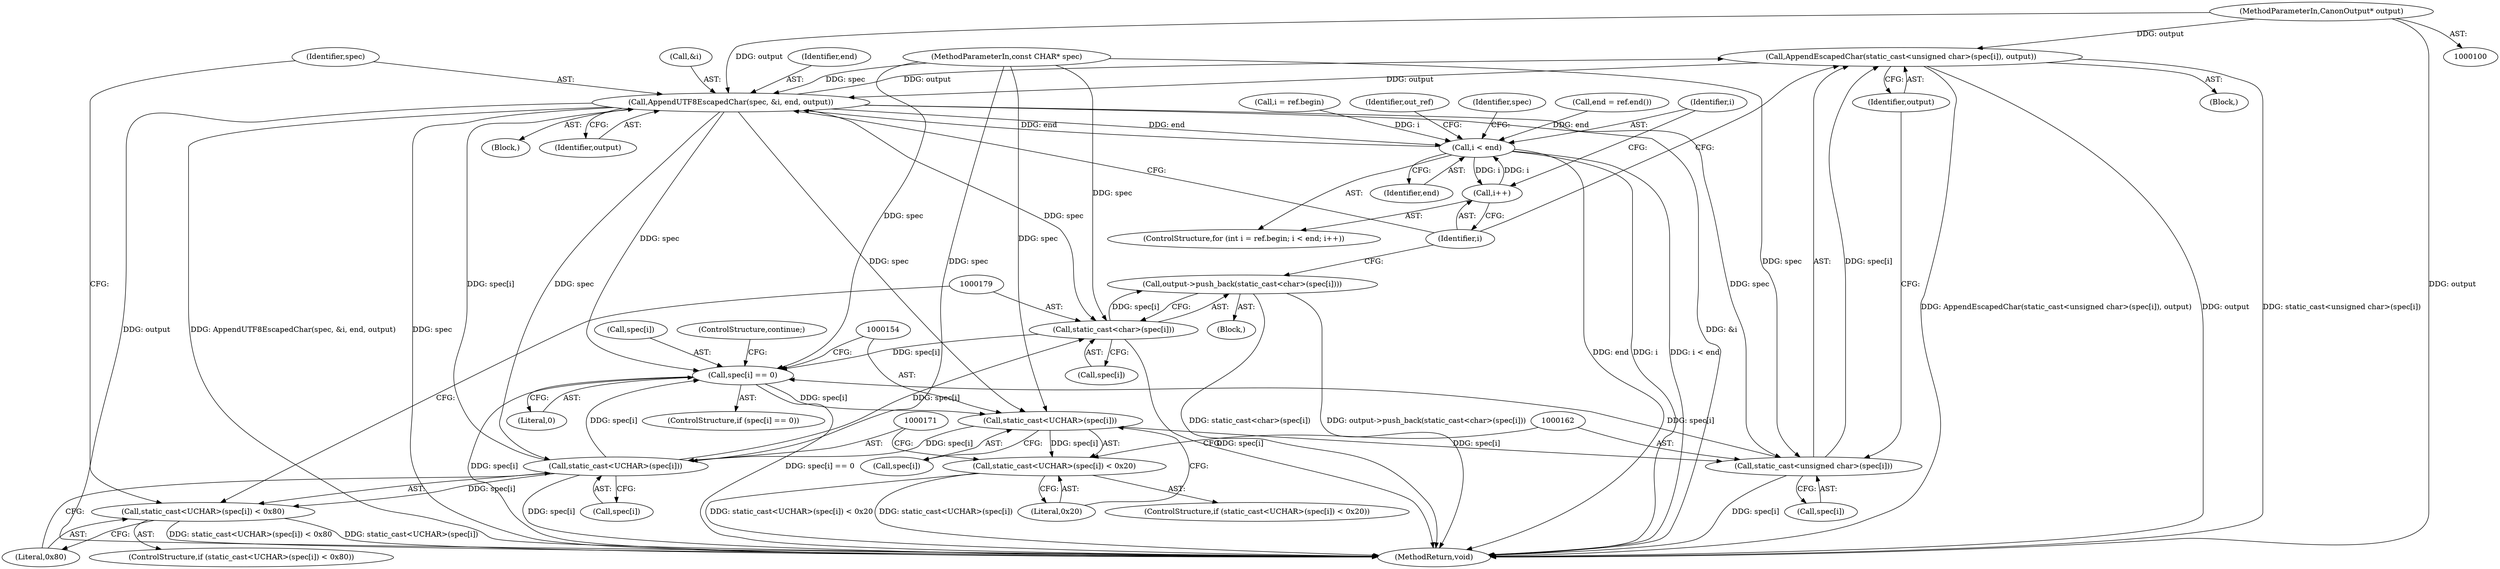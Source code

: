 digraph "0_Chrome_f8f6ed59949be4451ee2f5443d8a313f102fde60@pointer" {
"1000103" [label="(MethodParameterIn,CanonOutput* output)"];
"1000160" [label="(Call,AppendEscapedChar(static_cast<unsigned char>(spec[i]), output))"];
"1000185" [label="(Call,AppendUTF8EscapedChar(spec, &i, end, output))"];
"1000136" [label="(Call,i < end)"];
"1000139" [label="(Call,i++)"];
"1000143" [label="(Call,spec[i] == 0)"];
"1000153" [label="(Call,static_cast<UCHAR>(spec[i]))"];
"1000152" [label="(Call,static_cast<UCHAR>(spec[i]) < 0x20)"];
"1000161" [label="(Call,static_cast<unsigned char>(spec[i]))"];
"1000170" [label="(Call,static_cast<UCHAR>(spec[i]))"];
"1000169" [label="(Call,static_cast<UCHAR>(spec[i]) < 0x80)"];
"1000178" [label="(Call,static_cast<char>(spec[i]))"];
"1000177" [label="(Call,output->push_back(static_cast<char>(spec[i])))"];
"1000151" [label="(ControlStructure,if (static_cast<UCHAR>(spec[i]) < 0x20))"];
"1000155" [label="(Call,spec[i])"];
"1000143" [label="(Call,spec[i] == 0)"];
"1000186" [label="(Identifier,spec)"];
"1000175" [label="(Literal,0x80)"];
"1000142" [label="(ControlStructure,if (spec[i] == 0))"];
"1000161" [label="(Call,static_cast<unsigned char>(spec[i]))"];
"1000180" [label="(Call,spec[i])"];
"1000184" [label="(Block,)"];
"1000176" [label="(Block,)"];
"1000169" [label="(Call,static_cast<UCHAR>(spec[i]) < 0x80)"];
"1000160" [label="(Call,AppendEscapedChar(static_cast<unsigned char>(spec[i]), output))"];
"1000159" [label="(Block,)"];
"1000136" [label="(Call,i < end)"];
"1000166" [label="(Identifier,output)"];
"1000139" [label="(Call,i++)"];
"1000177" [label="(Call,output->push_back(static_cast<char>(spec[i])))"];
"1000140" [label="(Identifier,i)"];
"1000144" [label="(Call,spec[i])"];
"1000131" [label="(Call,i = ref.begin)"];
"1000153" [label="(Call,static_cast<UCHAR>(spec[i]))"];
"1000190" [label="(Identifier,output)"];
"1000103" [label="(MethodParameterIn,CanonOutput* output)"];
"1000137" [label="(Identifier,i)"];
"1000193" [label="(Identifier,out_ref)"];
"1000185" [label="(Call,AppendUTF8EscapedChar(spec, &i, end, output))"];
"1000200" [label="(MethodReturn,void)"];
"1000189" [label="(Identifier,end)"];
"1000147" [label="(Literal,0)"];
"1000138" [label="(Identifier,end)"];
"1000101" [label="(MethodParameterIn,const CHAR* spec)"];
"1000145" [label="(Identifier,spec)"];
"1000152" [label="(Call,static_cast<UCHAR>(spec[i]) < 0x20)"];
"1000170" [label="(Call,static_cast<UCHAR>(spec[i]))"];
"1000126" [label="(Call,end = ref.end())"];
"1000178" [label="(Call,static_cast<char>(spec[i]))"];
"1000149" [label="(ControlStructure,continue;)"];
"1000187" [label="(Call,&i)"];
"1000158" [label="(Literal,0x20)"];
"1000129" [label="(ControlStructure,for (int i = ref.begin; i < end; i++))"];
"1000168" [label="(ControlStructure,if (static_cast<UCHAR>(spec[i]) < 0x80))"];
"1000163" [label="(Call,spec[i])"];
"1000172" [label="(Call,spec[i])"];
"1000103" -> "1000100"  [label="AST: "];
"1000103" -> "1000200"  [label="DDG: output"];
"1000103" -> "1000160"  [label="DDG: output"];
"1000103" -> "1000185"  [label="DDG: output"];
"1000160" -> "1000159"  [label="AST: "];
"1000160" -> "1000166"  [label="CFG: "];
"1000161" -> "1000160"  [label="AST: "];
"1000166" -> "1000160"  [label="AST: "];
"1000140" -> "1000160"  [label="CFG: "];
"1000160" -> "1000200"  [label="DDG: AppendEscapedChar(static_cast<unsigned char>(spec[i]), output)"];
"1000160" -> "1000200"  [label="DDG: output"];
"1000160" -> "1000200"  [label="DDG: static_cast<unsigned char>(spec[i])"];
"1000161" -> "1000160"  [label="DDG: spec[i]"];
"1000185" -> "1000160"  [label="DDG: output"];
"1000160" -> "1000185"  [label="DDG: output"];
"1000185" -> "1000184"  [label="AST: "];
"1000185" -> "1000190"  [label="CFG: "];
"1000186" -> "1000185"  [label="AST: "];
"1000187" -> "1000185"  [label="AST: "];
"1000189" -> "1000185"  [label="AST: "];
"1000190" -> "1000185"  [label="AST: "];
"1000140" -> "1000185"  [label="CFG: "];
"1000185" -> "1000200"  [label="DDG: AppendUTF8EscapedChar(spec, &i, end, output)"];
"1000185" -> "1000200"  [label="DDG: spec"];
"1000185" -> "1000200"  [label="DDG: &i"];
"1000185" -> "1000200"  [label="DDG: output"];
"1000185" -> "1000136"  [label="DDG: end"];
"1000185" -> "1000143"  [label="DDG: spec"];
"1000185" -> "1000153"  [label="DDG: spec"];
"1000185" -> "1000161"  [label="DDG: spec"];
"1000185" -> "1000170"  [label="DDG: spec"];
"1000185" -> "1000178"  [label="DDG: spec"];
"1000170" -> "1000185"  [label="DDG: spec[i]"];
"1000101" -> "1000185"  [label="DDG: spec"];
"1000136" -> "1000185"  [label="DDG: end"];
"1000136" -> "1000129"  [label="AST: "];
"1000136" -> "1000138"  [label="CFG: "];
"1000137" -> "1000136"  [label="AST: "];
"1000138" -> "1000136"  [label="AST: "];
"1000145" -> "1000136"  [label="CFG: "];
"1000193" -> "1000136"  [label="CFG: "];
"1000136" -> "1000200"  [label="DDG: i"];
"1000136" -> "1000200"  [label="DDG: i < end"];
"1000136" -> "1000200"  [label="DDG: end"];
"1000131" -> "1000136"  [label="DDG: i"];
"1000139" -> "1000136"  [label="DDG: i"];
"1000126" -> "1000136"  [label="DDG: end"];
"1000136" -> "1000139"  [label="DDG: i"];
"1000139" -> "1000129"  [label="AST: "];
"1000139" -> "1000140"  [label="CFG: "];
"1000140" -> "1000139"  [label="AST: "];
"1000137" -> "1000139"  [label="CFG: "];
"1000143" -> "1000142"  [label="AST: "];
"1000143" -> "1000147"  [label="CFG: "];
"1000144" -> "1000143"  [label="AST: "];
"1000147" -> "1000143"  [label="AST: "];
"1000149" -> "1000143"  [label="CFG: "];
"1000154" -> "1000143"  [label="CFG: "];
"1000143" -> "1000200"  [label="DDG: spec[i]"];
"1000143" -> "1000200"  [label="DDG: spec[i] == 0"];
"1000170" -> "1000143"  [label="DDG: spec[i]"];
"1000178" -> "1000143"  [label="DDG: spec[i]"];
"1000161" -> "1000143"  [label="DDG: spec[i]"];
"1000101" -> "1000143"  [label="DDG: spec"];
"1000143" -> "1000153"  [label="DDG: spec[i]"];
"1000153" -> "1000152"  [label="AST: "];
"1000153" -> "1000155"  [label="CFG: "];
"1000154" -> "1000153"  [label="AST: "];
"1000155" -> "1000153"  [label="AST: "];
"1000158" -> "1000153"  [label="CFG: "];
"1000153" -> "1000152"  [label="DDG: spec[i]"];
"1000101" -> "1000153"  [label="DDG: spec"];
"1000153" -> "1000161"  [label="DDG: spec[i]"];
"1000153" -> "1000170"  [label="DDG: spec[i]"];
"1000152" -> "1000151"  [label="AST: "];
"1000152" -> "1000158"  [label="CFG: "];
"1000158" -> "1000152"  [label="AST: "];
"1000162" -> "1000152"  [label="CFG: "];
"1000171" -> "1000152"  [label="CFG: "];
"1000152" -> "1000200"  [label="DDG: static_cast<UCHAR>(spec[i])"];
"1000152" -> "1000200"  [label="DDG: static_cast<UCHAR>(spec[i]) < 0x20"];
"1000161" -> "1000163"  [label="CFG: "];
"1000162" -> "1000161"  [label="AST: "];
"1000163" -> "1000161"  [label="AST: "];
"1000166" -> "1000161"  [label="CFG: "];
"1000161" -> "1000200"  [label="DDG: spec[i]"];
"1000101" -> "1000161"  [label="DDG: spec"];
"1000170" -> "1000169"  [label="AST: "];
"1000170" -> "1000172"  [label="CFG: "];
"1000171" -> "1000170"  [label="AST: "];
"1000172" -> "1000170"  [label="AST: "];
"1000175" -> "1000170"  [label="CFG: "];
"1000170" -> "1000200"  [label="DDG: spec[i]"];
"1000170" -> "1000169"  [label="DDG: spec[i]"];
"1000101" -> "1000170"  [label="DDG: spec"];
"1000170" -> "1000178"  [label="DDG: spec[i]"];
"1000169" -> "1000168"  [label="AST: "];
"1000169" -> "1000175"  [label="CFG: "];
"1000175" -> "1000169"  [label="AST: "];
"1000179" -> "1000169"  [label="CFG: "];
"1000186" -> "1000169"  [label="CFG: "];
"1000169" -> "1000200"  [label="DDG: static_cast<UCHAR>(spec[i]) < 0x80"];
"1000169" -> "1000200"  [label="DDG: static_cast<UCHAR>(spec[i])"];
"1000178" -> "1000177"  [label="AST: "];
"1000178" -> "1000180"  [label="CFG: "];
"1000179" -> "1000178"  [label="AST: "];
"1000180" -> "1000178"  [label="AST: "];
"1000177" -> "1000178"  [label="CFG: "];
"1000178" -> "1000200"  [label="DDG: spec[i]"];
"1000178" -> "1000177"  [label="DDG: spec[i]"];
"1000101" -> "1000178"  [label="DDG: spec"];
"1000177" -> "1000176"  [label="AST: "];
"1000140" -> "1000177"  [label="CFG: "];
"1000177" -> "1000200"  [label="DDG: static_cast<char>(spec[i])"];
"1000177" -> "1000200"  [label="DDG: output->push_back(static_cast<char>(spec[i]))"];
}
